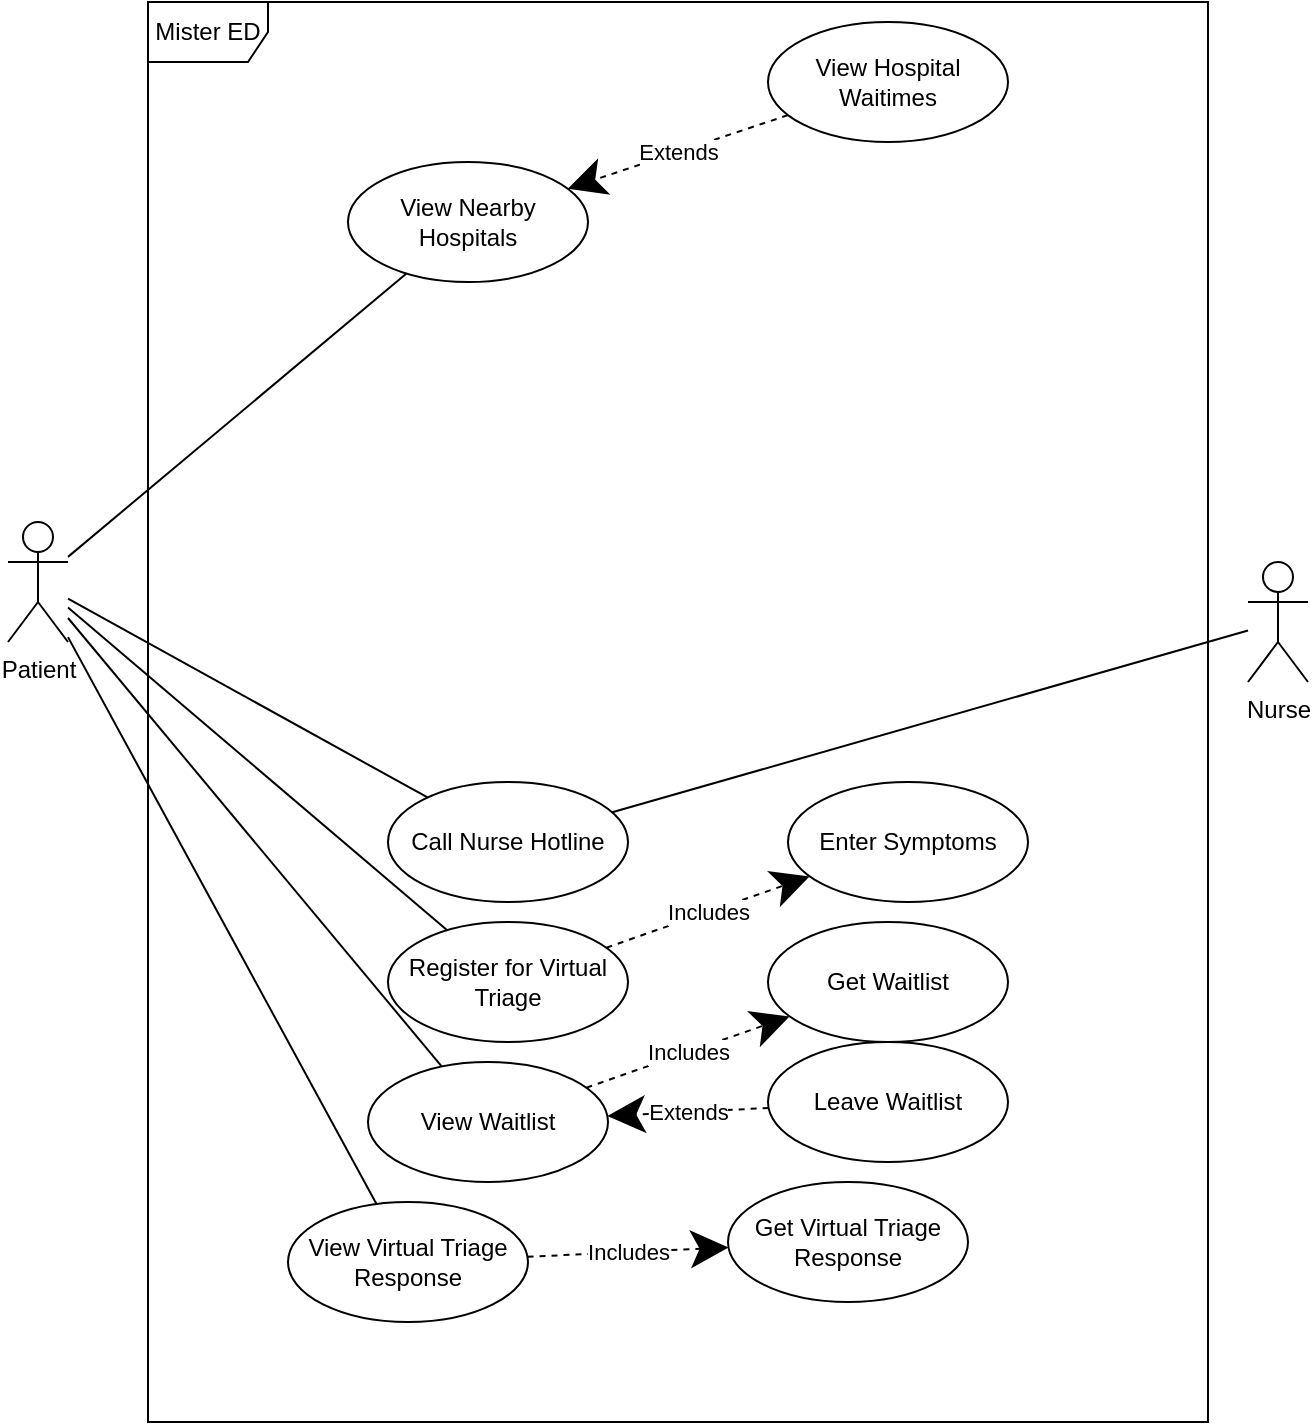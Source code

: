 <mxfile version="24.8.1">
  <diagram name="Page-1" id="POjWEP2f18WCFqWoDT05">
    <mxGraphModel dx="798" dy="426" grid="0" gridSize="10" guides="1" tooltips="1" connect="1" arrows="1" fold="1" page="1" pageScale="1" pageWidth="850" pageHeight="1100" math="0" shadow="0">
      <root>
        <mxCell id="0" />
        <mxCell id="1" parent="0" />
        <mxCell id="nqFmswFfyf5B56kGS30E-1" value="Patient" style="shape=umlActor;verticalLabelPosition=bottom;verticalAlign=top;html=1;outlineConnect=0;" parent="1" vertex="1">
          <mxGeometry x="79" y="322" width="30" height="60" as="geometry" />
        </mxCell>
        <mxCell id="nqFmswFfyf5B56kGS30E-14" value="Call Nurse Hotline" style="ellipse;whiteSpace=wrap;html=1;" parent="1" vertex="1">
          <mxGeometry x="269" y="452" width="120" height="60" as="geometry" />
        </mxCell>
        <mxCell id="nqFmswFfyf5B56kGS30E-15" value="" style="endArrow=none;html=1;rounded=0;" parent="1" source="nqFmswFfyf5B56kGS30E-1" target="nqFmswFfyf5B56kGS30E-14" edge="1">
          <mxGeometry width="50" height="50" relative="1" as="geometry">
            <mxPoint x="119" y="365" as="sourcePoint" />
            <mxPoint x="284" y="400" as="targetPoint" />
          </mxGeometry>
        </mxCell>
        <mxCell id="nqFmswFfyf5B56kGS30E-16" value="Nurse" style="shape=umlActor;verticalLabelPosition=bottom;verticalAlign=top;html=1;" parent="1" vertex="1">
          <mxGeometry x="699" y="342" width="30" height="60" as="geometry" />
        </mxCell>
        <mxCell id="nqFmswFfyf5B56kGS30E-17" value="" style="endArrow=none;html=1;rounded=0;" parent="1" source="nqFmswFfyf5B56kGS30E-14" target="nqFmswFfyf5B56kGS30E-16" edge="1">
          <mxGeometry width="50" height="50" relative="1" as="geometry">
            <mxPoint x="119" y="370" as="sourcePoint" />
            <mxPoint x="299" y="470" as="targetPoint" />
          </mxGeometry>
        </mxCell>
        <mxCell id="nqFmswFfyf5B56kGS30E-18" value="Register for Virtual Triage" style="ellipse;whiteSpace=wrap;html=1;" parent="1" vertex="1">
          <mxGeometry x="269" y="522" width="120" height="60" as="geometry" />
        </mxCell>
        <mxCell id="nqFmswFfyf5B56kGS30E-19" value="" style="endArrow=none;html=1;rounded=0;" parent="1" source="nqFmswFfyf5B56kGS30E-1" target="nqFmswFfyf5B56kGS30E-18" edge="1">
          <mxGeometry width="50" height="50" relative="1" as="geometry">
            <mxPoint x="119" y="370" as="sourcePoint" />
            <mxPoint x="299" y="470" as="targetPoint" />
          </mxGeometry>
        </mxCell>
        <mxCell id="nqFmswFfyf5B56kGS30E-20" value="Enter Symptoms" style="ellipse;whiteSpace=wrap;html=1;" parent="1" vertex="1">
          <mxGeometry x="469" y="452" width="120" height="60" as="geometry" />
        </mxCell>
        <mxCell id="nqFmswFfyf5B56kGS30E-21" value="Includes" style="endArrow=classic;endSize=16;endFill=1;html=1;rounded=0;dashed=1;" parent="1" source="nqFmswFfyf5B56kGS30E-18" target="nqFmswFfyf5B56kGS30E-20" edge="1">
          <mxGeometry width="160" relative="1" as="geometry">
            <mxPoint x="299" y="452" as="sourcePoint" />
            <mxPoint x="459" y="572" as="targetPoint" />
          </mxGeometry>
        </mxCell>
        <mxCell id="nqFmswFfyf5B56kGS30E-22" value="View Waitlist" style="ellipse;whiteSpace=wrap;html=1;" parent="1" vertex="1">
          <mxGeometry x="259" y="592" width="120" height="60" as="geometry" />
        </mxCell>
        <mxCell id="nqFmswFfyf5B56kGS30E-23" value="" style="endArrow=none;html=1;rounded=0;" parent="1" source="nqFmswFfyf5B56kGS30E-1" target="nqFmswFfyf5B56kGS30E-22" edge="1">
          <mxGeometry width="50" height="50" relative="1" as="geometry">
            <mxPoint x="119" y="375" as="sourcePoint" />
            <mxPoint x="310" y="546" as="targetPoint" />
          </mxGeometry>
        </mxCell>
        <mxCell id="nqFmswFfyf5B56kGS30E-24" value="Get Waitlist" style="ellipse;whiteSpace=wrap;html=1;" parent="1" vertex="1">
          <mxGeometry x="459" y="522" width="120" height="60" as="geometry" />
        </mxCell>
        <mxCell id="nqFmswFfyf5B56kGS30E-25" value="Includes" style="endArrow=classic;endSize=16;endFill=1;html=1;rounded=0;dashed=1;" parent="1" source="nqFmswFfyf5B56kGS30E-22" target="nqFmswFfyf5B56kGS30E-24" edge="1">
          <mxGeometry width="160" relative="1" as="geometry">
            <mxPoint x="492" y="511" as="sourcePoint" />
            <mxPoint x="409" y="572" as="targetPoint" />
          </mxGeometry>
        </mxCell>
        <mxCell id="nqFmswFfyf5B56kGS30E-26" value="Mister ED" style="shape=umlFrame;whiteSpace=wrap;html=1;pointerEvents=0;" parent="1" vertex="1">
          <mxGeometry x="149" y="62" width="530" height="710" as="geometry" />
        </mxCell>
        <mxCell id="nqFmswFfyf5B56kGS30E-27" value="View Virtual Triage Response" style="ellipse;whiteSpace=wrap;html=1;" parent="1" vertex="1">
          <mxGeometry x="219" y="662" width="120" height="60" as="geometry" />
        </mxCell>
        <mxCell id="nqFmswFfyf5B56kGS30E-28" value="" style="endArrow=none;html=1;rounded=0;" parent="1" source="nqFmswFfyf5B56kGS30E-1" target="nqFmswFfyf5B56kGS30E-27" edge="1">
          <mxGeometry width="50" height="50" relative="1" as="geometry">
            <mxPoint x="119" y="381" as="sourcePoint" />
            <mxPoint x="317" y="634" as="targetPoint" />
          </mxGeometry>
        </mxCell>
        <mxCell id="nqFmswFfyf5B56kGS30E-29" value="Get Virtual Triage Response" style="ellipse;whiteSpace=wrap;html=1;" parent="1" vertex="1">
          <mxGeometry x="439" y="652" width="120" height="60" as="geometry" />
        </mxCell>
        <mxCell id="nqFmswFfyf5B56kGS30E-30" value="Includes" style="endArrow=classic;endSize=16;endFill=1;html=1;rounded=0;dashed=1;" parent="1" source="nqFmswFfyf5B56kGS30E-27" target="nqFmswFfyf5B56kGS30E-29" edge="1">
          <mxGeometry width="160" relative="1" as="geometry">
            <mxPoint x="395" y="651" as="sourcePoint" />
            <mxPoint x="483" y="633" as="targetPoint" />
          </mxGeometry>
        </mxCell>
        <mxCell id="nqFmswFfyf5B56kGS30E-31" value="View Nearby Hospitals" style="ellipse;whiteSpace=wrap;html=1;" parent="1" vertex="1">
          <mxGeometry x="249" y="142" width="120" height="60" as="geometry" />
        </mxCell>
        <mxCell id="nqFmswFfyf5B56kGS30E-32" value="" style="endArrow=none;html=1;rounded=0;" parent="1" source="nqFmswFfyf5B56kGS30E-1" target="nqFmswFfyf5B56kGS30E-31" edge="1">
          <mxGeometry width="50" height="50" relative="1" as="geometry">
            <mxPoint x="379" y="622" as="sourcePoint" />
            <mxPoint x="429" y="572" as="targetPoint" />
          </mxGeometry>
        </mxCell>
        <mxCell id="nqFmswFfyf5B56kGS30E-33" value="View Hospital Waitimes" style="ellipse;whiteSpace=wrap;html=1;" parent="1" vertex="1">
          <mxGeometry x="459" y="72" width="120" height="60" as="geometry" />
        </mxCell>
        <mxCell id="nqFmswFfyf5B56kGS30E-34" value="Extends" style="endArrow=classic;endSize=16;endFill=1;html=1;rounded=0;dashed=1;" parent="1" source="nqFmswFfyf5B56kGS30E-33" target="nqFmswFfyf5B56kGS30E-31" edge="1">
          <mxGeometry width="160" relative="1" as="geometry">
            <mxPoint x="501" y="210" as="sourcePoint" />
            <mxPoint x="387" y="254" as="targetPoint" />
          </mxGeometry>
        </mxCell>
        <mxCell id="nqFmswFfyf5B56kGS30E-35" value="Leave Waitlist" style="ellipse;whiteSpace=wrap;html=1;" parent="1" vertex="1">
          <mxGeometry x="459" y="582" width="120" height="60" as="geometry" />
        </mxCell>
        <mxCell id="nqFmswFfyf5B56kGS30E-36" value="Extends" style="endArrow=classic;endSize=16;endFill=1;html=1;rounded=0;dashed=1;" parent="1" source="nqFmswFfyf5B56kGS30E-35" target="nqFmswFfyf5B56kGS30E-22" edge="1">
          <mxGeometry width="160" relative="1" as="geometry">
            <mxPoint x="499" y="265" as="sourcePoint" />
            <mxPoint x="399" y="269" as="targetPoint" />
          </mxGeometry>
        </mxCell>
      </root>
    </mxGraphModel>
  </diagram>
</mxfile>
